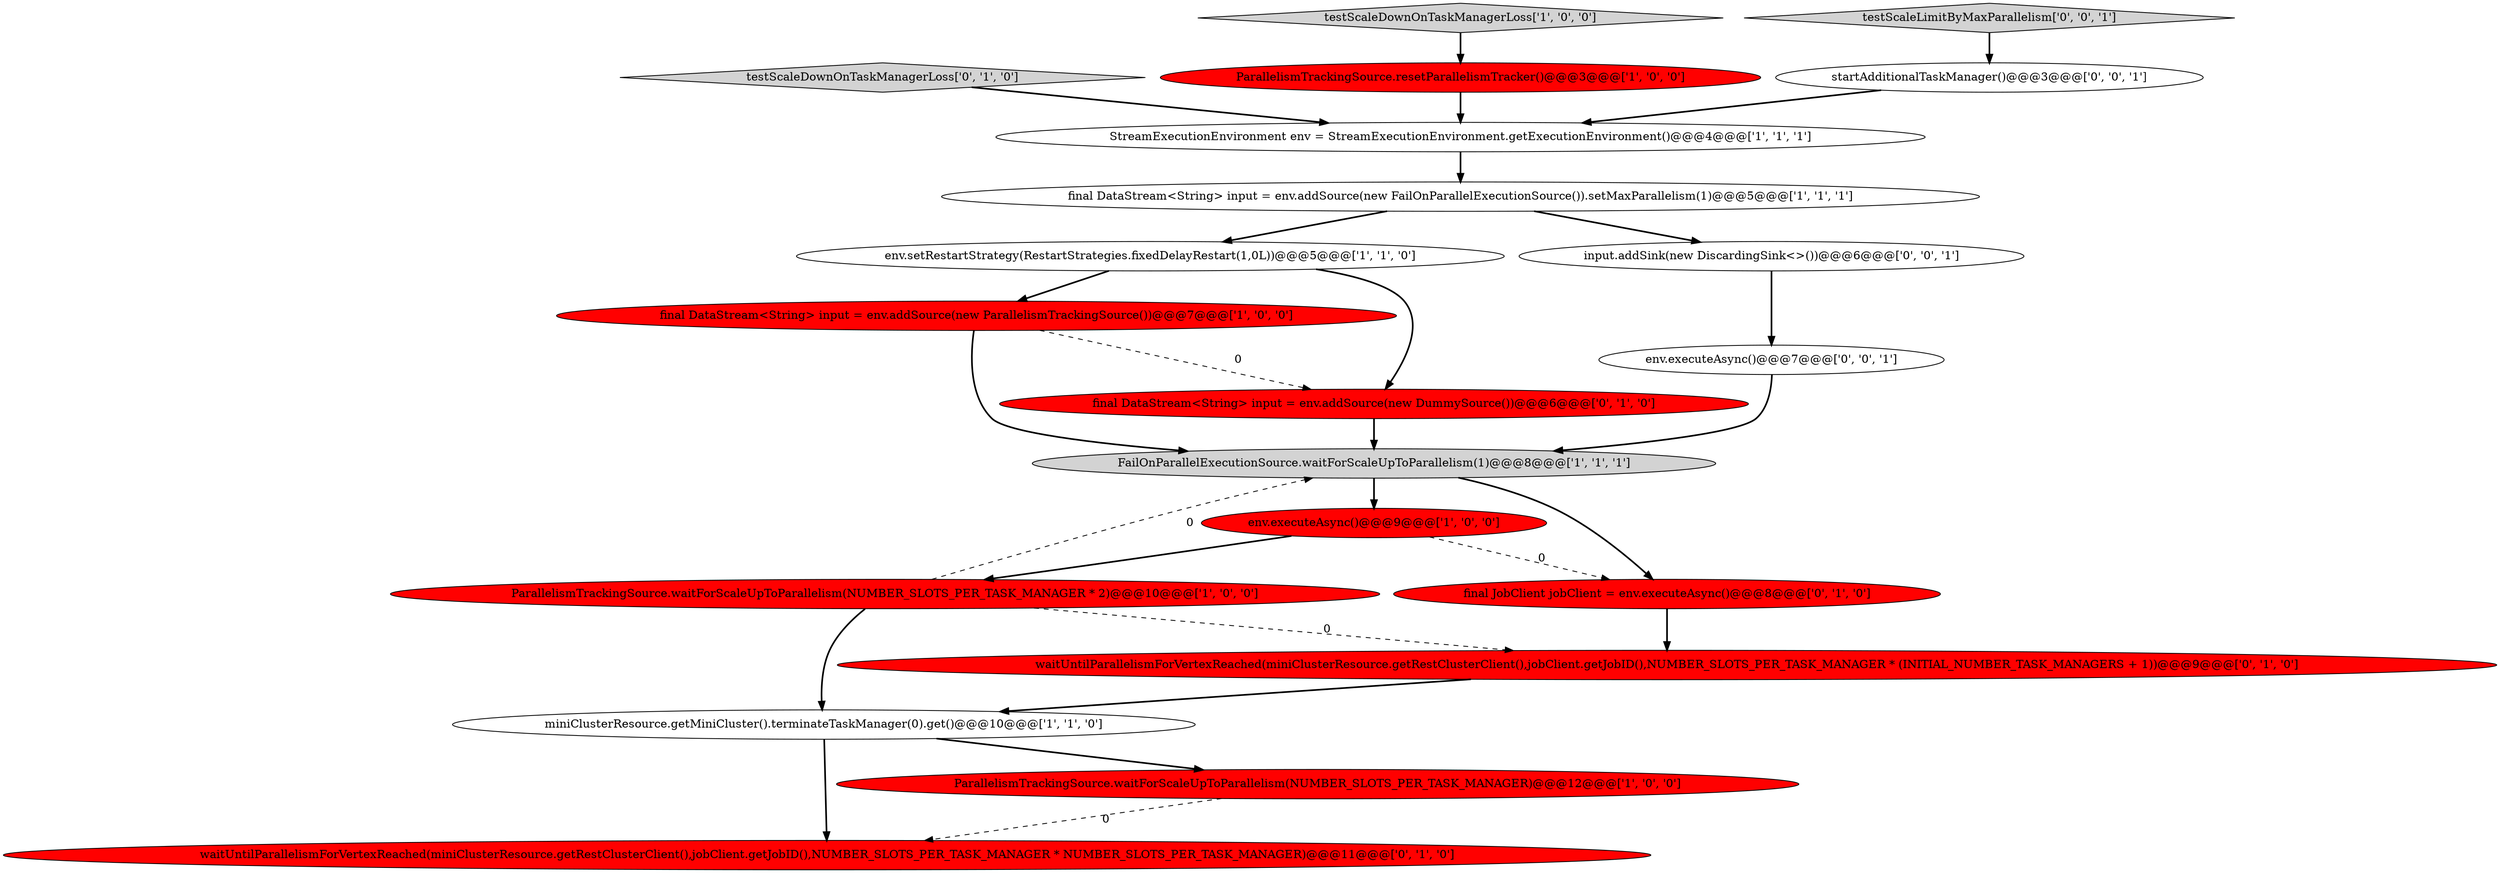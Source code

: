 digraph {
17 [style = filled, label = "input.addSink(new DiscardingSink<>())@@@6@@@['0', '0', '1']", fillcolor = white, shape = ellipse image = "AAA0AAABBB3BBB"];
0 [style = filled, label = "FailOnParallelExecutionSource.waitForScaleUpToParallelism(1)@@@8@@@['1', '1', '1']", fillcolor = lightgray, shape = ellipse image = "AAA0AAABBB1BBB"];
15 [style = filled, label = "testScaleDownOnTaskManagerLoss['0', '1', '0']", fillcolor = lightgray, shape = diamond image = "AAA0AAABBB2BBB"];
3 [style = filled, label = "ParallelismTrackingSource.resetParallelismTracker()@@@3@@@['1', '0', '0']", fillcolor = red, shape = ellipse image = "AAA1AAABBB1BBB"];
10 [style = filled, label = "testScaleDownOnTaskManagerLoss['1', '0', '0']", fillcolor = lightgray, shape = diamond image = "AAA0AAABBB1BBB"];
14 [style = filled, label = "waitUntilParallelismForVertexReached(miniClusterResource.getRestClusterClient(),jobClient.getJobID(),NUMBER_SLOTS_PER_TASK_MANAGER * NUMBER_SLOTS_PER_TASK_MANAGER)@@@11@@@['0', '1', '0']", fillcolor = red, shape = ellipse image = "AAA1AAABBB2BBB"];
9 [style = filled, label = "final DataStream<String> input = env.addSource(new FailOnParallelExecutionSource()).setMaxParallelism(1)@@@5@@@['1', '1', '1']", fillcolor = white, shape = ellipse image = "AAA0AAABBB1BBB"];
12 [style = filled, label = "waitUntilParallelismForVertexReached(miniClusterResource.getRestClusterClient(),jobClient.getJobID(),NUMBER_SLOTS_PER_TASK_MANAGER * (INITIAL_NUMBER_TASK_MANAGERS + 1))@@@9@@@['0', '1', '0']", fillcolor = red, shape = ellipse image = "AAA1AAABBB2BBB"];
11 [style = filled, label = "final DataStream<String> input = env.addSource(new DummySource())@@@6@@@['0', '1', '0']", fillcolor = red, shape = ellipse image = "AAA1AAABBB2BBB"];
19 [style = filled, label = "testScaleLimitByMaxParallelism['0', '0', '1']", fillcolor = lightgray, shape = diamond image = "AAA0AAABBB3BBB"];
4 [style = filled, label = "ParallelismTrackingSource.waitForScaleUpToParallelism(NUMBER_SLOTS_PER_TASK_MANAGER * 2)@@@10@@@['1', '0', '0']", fillcolor = red, shape = ellipse image = "AAA1AAABBB1BBB"];
7 [style = filled, label = "StreamExecutionEnvironment env = StreamExecutionEnvironment.getExecutionEnvironment()@@@4@@@['1', '1', '1']", fillcolor = white, shape = ellipse image = "AAA0AAABBB1BBB"];
1 [style = filled, label = "final DataStream<String> input = env.addSource(new ParallelismTrackingSource())@@@7@@@['1', '0', '0']", fillcolor = red, shape = ellipse image = "AAA1AAABBB1BBB"];
2 [style = filled, label = "miniClusterResource.getMiniCluster().terminateTaskManager(0).get()@@@10@@@['1', '1', '0']", fillcolor = white, shape = ellipse image = "AAA0AAABBB1BBB"];
5 [style = filled, label = "ParallelismTrackingSource.waitForScaleUpToParallelism(NUMBER_SLOTS_PER_TASK_MANAGER)@@@12@@@['1', '0', '0']", fillcolor = red, shape = ellipse image = "AAA1AAABBB1BBB"];
6 [style = filled, label = "env.executeAsync()@@@9@@@['1', '0', '0']", fillcolor = red, shape = ellipse image = "AAA1AAABBB1BBB"];
8 [style = filled, label = "env.setRestartStrategy(RestartStrategies.fixedDelayRestart(1,0L))@@@5@@@['1', '1', '0']", fillcolor = white, shape = ellipse image = "AAA0AAABBB1BBB"];
13 [style = filled, label = "final JobClient jobClient = env.executeAsync()@@@8@@@['0', '1', '0']", fillcolor = red, shape = ellipse image = "AAA1AAABBB2BBB"];
18 [style = filled, label = "env.executeAsync()@@@7@@@['0', '0', '1']", fillcolor = white, shape = ellipse image = "AAA0AAABBB3BBB"];
16 [style = filled, label = "startAdditionalTaskManager()@@@3@@@['0', '0', '1']", fillcolor = white, shape = ellipse image = "AAA0AAABBB3BBB"];
5->14 [style = dashed, label="0"];
0->13 [style = bold, label=""];
15->7 [style = bold, label=""];
0->6 [style = bold, label=""];
16->7 [style = bold, label=""];
4->0 [style = dashed, label="0"];
10->3 [style = bold, label=""];
9->17 [style = bold, label=""];
1->0 [style = bold, label=""];
4->2 [style = bold, label=""];
9->8 [style = bold, label=""];
4->12 [style = dashed, label="0"];
19->16 [style = bold, label=""];
7->9 [style = bold, label=""];
8->1 [style = bold, label=""];
6->4 [style = bold, label=""];
12->2 [style = bold, label=""];
11->0 [style = bold, label=""];
13->12 [style = bold, label=""];
6->13 [style = dashed, label="0"];
3->7 [style = bold, label=""];
1->11 [style = dashed, label="0"];
2->14 [style = bold, label=""];
8->11 [style = bold, label=""];
18->0 [style = bold, label=""];
17->18 [style = bold, label=""];
2->5 [style = bold, label=""];
}
